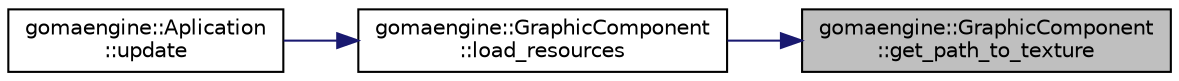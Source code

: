 digraph "gomaengine::GraphicComponent::get_path_to_texture"
{
 // LATEX_PDF_SIZE
  edge [fontname="Helvetica",fontsize="10",labelfontname="Helvetica",labelfontsize="10"];
  node [fontname="Helvetica",fontsize="10",shape=record];
  rankdir="RL";
  Node1 [label="gomaengine::GraphicComponent\l::get_path_to_texture",height=0.2,width=0.4,color="black", fillcolor="grey75", style="filled", fontcolor="black",tooltip="Funcion que retorna el string de la direccion en memoria del archivo de la textura"];
  Node1 -> Node2 [dir="back",color="midnightblue",fontsize="10",style="solid",fontname="Helvetica"];
  Node2 [label="gomaengine::GraphicComponent\l::load_resources",height=0.2,width=0.4,color="black", fillcolor="white", style="filled",URL="$classgomaengine_1_1_graphic_component.html#ad26eddc59d388063101ebad999438a42",tooltip="Funcion que carga los atributos y genera lo objetos en la textura"];
  Node2 -> Node3 [dir="back",color="midnightblue",fontsize="10",style="solid",fontname="Helvetica"];
  Node3 [label="gomaengine::Aplication\l::update",height=0.2,width=0.4,color="black", fillcolor="white", style="filled",URL="$classgomaengine_1_1_aplication.html#afad33ce7549400cb18d0bce505e8463e",tooltip="Funcion con el ciclo del juego"];
}
